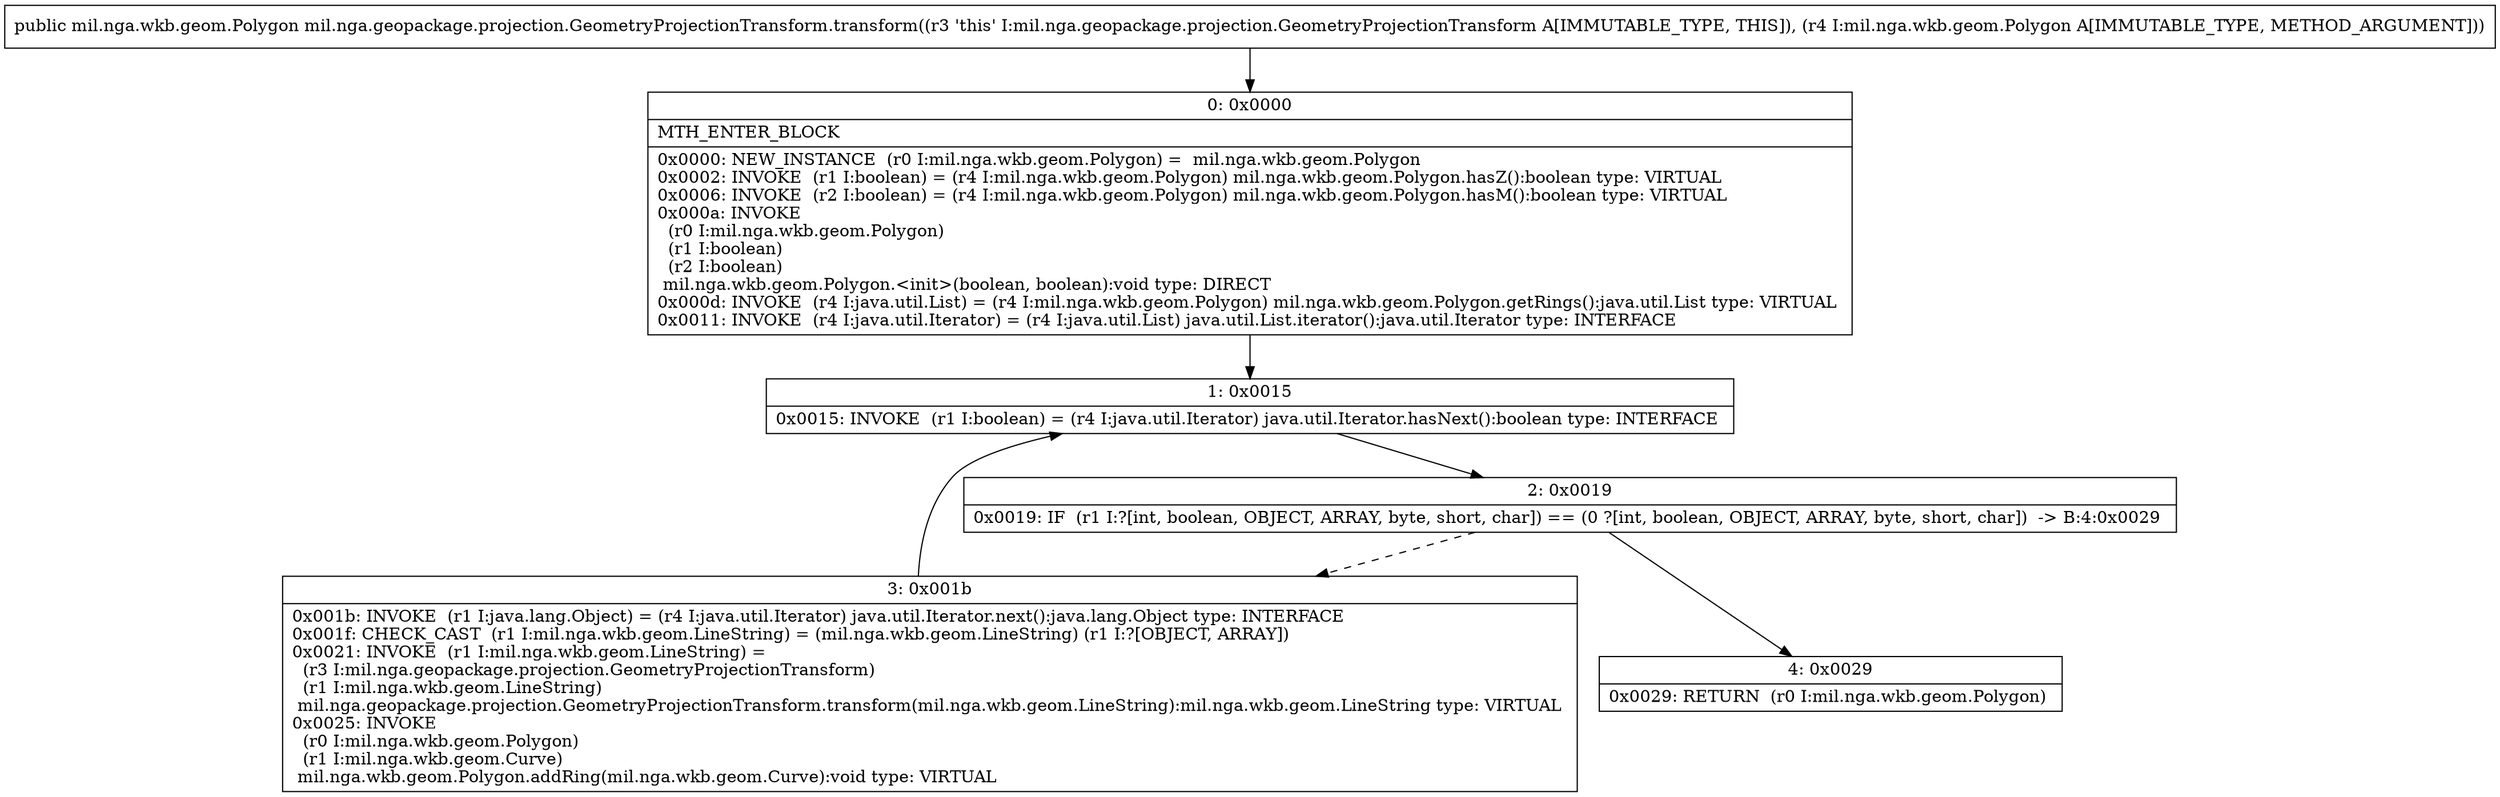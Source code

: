 digraph "CFG formil.nga.geopackage.projection.GeometryProjectionTransform.transform(Lmil\/nga\/wkb\/geom\/Polygon;)Lmil\/nga\/wkb\/geom\/Polygon;" {
Node_0 [shape=record,label="{0\:\ 0x0000|MTH_ENTER_BLOCK\l|0x0000: NEW_INSTANCE  (r0 I:mil.nga.wkb.geom.Polygon) =  mil.nga.wkb.geom.Polygon \l0x0002: INVOKE  (r1 I:boolean) = (r4 I:mil.nga.wkb.geom.Polygon) mil.nga.wkb.geom.Polygon.hasZ():boolean type: VIRTUAL \l0x0006: INVOKE  (r2 I:boolean) = (r4 I:mil.nga.wkb.geom.Polygon) mil.nga.wkb.geom.Polygon.hasM():boolean type: VIRTUAL \l0x000a: INVOKE  \l  (r0 I:mil.nga.wkb.geom.Polygon)\l  (r1 I:boolean)\l  (r2 I:boolean)\l mil.nga.wkb.geom.Polygon.\<init\>(boolean, boolean):void type: DIRECT \l0x000d: INVOKE  (r4 I:java.util.List) = (r4 I:mil.nga.wkb.geom.Polygon) mil.nga.wkb.geom.Polygon.getRings():java.util.List type: VIRTUAL \l0x0011: INVOKE  (r4 I:java.util.Iterator) = (r4 I:java.util.List) java.util.List.iterator():java.util.Iterator type: INTERFACE \l}"];
Node_1 [shape=record,label="{1\:\ 0x0015|0x0015: INVOKE  (r1 I:boolean) = (r4 I:java.util.Iterator) java.util.Iterator.hasNext():boolean type: INTERFACE \l}"];
Node_2 [shape=record,label="{2\:\ 0x0019|0x0019: IF  (r1 I:?[int, boolean, OBJECT, ARRAY, byte, short, char]) == (0 ?[int, boolean, OBJECT, ARRAY, byte, short, char])  \-\> B:4:0x0029 \l}"];
Node_3 [shape=record,label="{3\:\ 0x001b|0x001b: INVOKE  (r1 I:java.lang.Object) = (r4 I:java.util.Iterator) java.util.Iterator.next():java.lang.Object type: INTERFACE \l0x001f: CHECK_CAST  (r1 I:mil.nga.wkb.geom.LineString) = (mil.nga.wkb.geom.LineString) (r1 I:?[OBJECT, ARRAY]) \l0x0021: INVOKE  (r1 I:mil.nga.wkb.geom.LineString) = \l  (r3 I:mil.nga.geopackage.projection.GeometryProjectionTransform)\l  (r1 I:mil.nga.wkb.geom.LineString)\l mil.nga.geopackage.projection.GeometryProjectionTransform.transform(mil.nga.wkb.geom.LineString):mil.nga.wkb.geom.LineString type: VIRTUAL \l0x0025: INVOKE  \l  (r0 I:mil.nga.wkb.geom.Polygon)\l  (r1 I:mil.nga.wkb.geom.Curve)\l mil.nga.wkb.geom.Polygon.addRing(mil.nga.wkb.geom.Curve):void type: VIRTUAL \l}"];
Node_4 [shape=record,label="{4\:\ 0x0029|0x0029: RETURN  (r0 I:mil.nga.wkb.geom.Polygon) \l}"];
MethodNode[shape=record,label="{public mil.nga.wkb.geom.Polygon mil.nga.geopackage.projection.GeometryProjectionTransform.transform((r3 'this' I:mil.nga.geopackage.projection.GeometryProjectionTransform A[IMMUTABLE_TYPE, THIS]), (r4 I:mil.nga.wkb.geom.Polygon A[IMMUTABLE_TYPE, METHOD_ARGUMENT])) }"];
MethodNode -> Node_0;
Node_0 -> Node_1;
Node_1 -> Node_2;
Node_2 -> Node_3[style=dashed];
Node_2 -> Node_4;
Node_3 -> Node_1;
}

